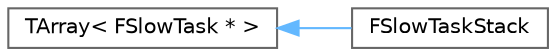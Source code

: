 digraph "Graphical Class Hierarchy"
{
 // INTERACTIVE_SVG=YES
 // LATEX_PDF_SIZE
  bgcolor="transparent";
  edge [fontname=Helvetica,fontsize=10,labelfontname=Helvetica,labelfontsize=10];
  node [fontname=Helvetica,fontsize=10,shape=box,height=0.2,width=0.4];
  rankdir="LR";
  Node0 [id="Node000000",label="TArray\< FSlowTask * \>",height=0.2,width=0.4,color="grey40", fillcolor="white", style="filled",URL="$d4/d52/classTArray.html",tooltip=" "];
  Node0 -> Node1 [id="edge6106_Node000000_Node000001",dir="back",color="steelblue1",style="solid",tooltip=" "];
  Node1 [id="Node000001",label="FSlowTaskStack",height=0.2,width=0.4,color="grey40", fillcolor="white", style="filled",URL="$d1/dad/structFSlowTaskStack.html",tooltip="A stack of feedback scopes."];
}
